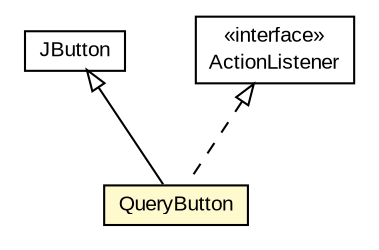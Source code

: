 #!/usr/local/bin/dot
#
# Class diagram 
# Generated by UMLGraph version 5.3 (http://www.umlgraph.org/)
#

digraph G {
	edge [fontname="arial",fontsize=10,labelfontname="arial",labelfontsize=10];
	node [fontname="arial",fontsize=10,shape=plaintext];
	nodesep=0.25;
	ranksep=0.5;
	// context.arch.intelligibility.presenters.QueryButton
	c148363 [label=<<table title="context.arch.intelligibility.presenters.QueryButton" border="0" cellborder="1" cellspacing="0" cellpadding="2" port="p" bgcolor="lemonChiffon" href="./QueryButton.html">
		<tr><td><table border="0" cellspacing="0" cellpadding="1">
<tr><td align="center" balign="center"> QueryButton </td></tr>
		</table></td></tr>
		</table>>, fontname="arial", fontcolor="black", fontsize=10.0];
	//context.arch.intelligibility.presenters.QueryButton extends javax.swing.JButton
	c148412:p -> c148363:p [dir=back,arrowtail=empty];
	//context.arch.intelligibility.presenters.QueryButton implements java.awt.event.ActionListener
	c148413:p -> c148363:p [dir=back,arrowtail=empty,style=dashed];
	// java.awt.event.ActionListener
	c148413 [label=<<table title="java.awt.event.ActionListener" border="0" cellborder="1" cellspacing="0" cellpadding="2" port="p" href="http://java.sun.com/j2se/1.4.2/docs/api/java/awt/event/ActionListener.html">
		<tr><td><table border="0" cellspacing="0" cellpadding="1">
<tr><td align="center" balign="center"> &#171;interface&#187; </td></tr>
<tr><td align="center" balign="center"> ActionListener </td></tr>
		</table></td></tr>
		</table>>, fontname="arial", fontcolor="black", fontsize=10.0];
	// javax.swing.JButton
	c148412 [label=<<table title="javax.swing.JButton" border="0" cellborder="1" cellspacing="0" cellpadding="2" port="p" href="http://java.sun.com/j2se/1.4.2/docs/api/javax/swing/JButton.html">
		<tr><td><table border="0" cellspacing="0" cellpadding="1">
<tr><td align="center" balign="center"> JButton </td></tr>
		</table></td></tr>
		</table>>, fontname="arial", fontcolor="black", fontsize=10.0];
}

